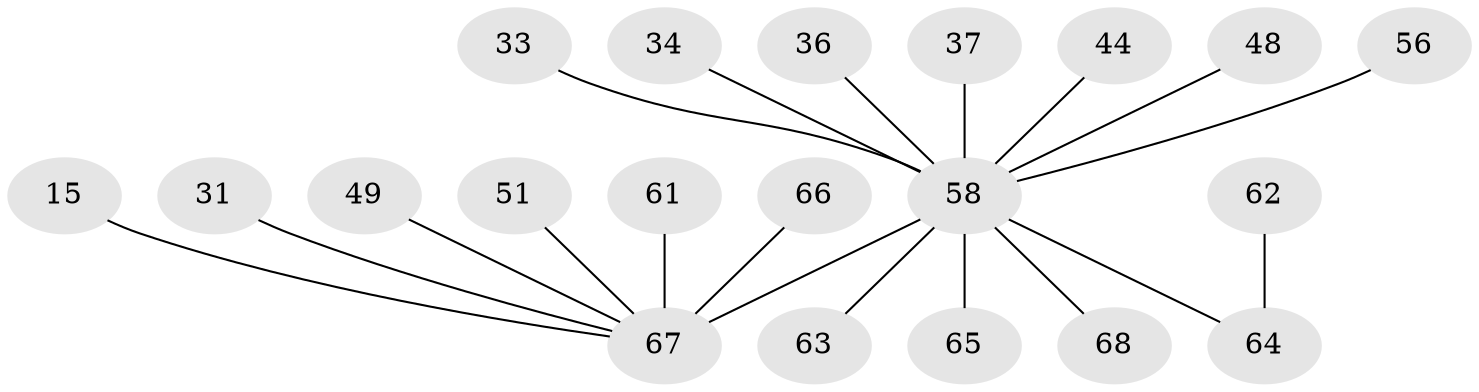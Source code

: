 // original degree distribution, {5: 0.07352941176470588, 4: 0.04411764705882353, 8: 0.029411764705882353, 7: 0.058823529411764705, 3: 0.029411764705882353, 6: 0.014705882352941176, 2: 0.14705882352941177, 9: 0.014705882352941176, 1: 0.5882352941176471}
// Generated by graph-tools (version 1.1) at 2025/57/03/04/25 21:57:19]
// undirected, 20 vertices, 19 edges
graph export_dot {
graph [start="1"]
  node [color=gray90,style=filled];
  15;
  31;
  33;
  34;
  36;
  37;
  44;
  48;
  49;
  51 [super="+45"];
  56;
  58 [super="+17+29+57"];
  61;
  62;
  63 [super="+25"];
  64 [super="+6+18+22"];
  65 [super="+19+41+35+53+54+60"];
  66 [super="+40+12+28+30+43+52+59"];
  67 [super="+50+32+46+47+55+11+42"];
  68;
  15 -- 67 [weight=4];
  31 -- 67;
  33 -- 58;
  34 -- 58;
  36 -- 58;
  37 -- 58;
  44 -- 58;
  48 -- 58;
  49 -- 67;
  51 -- 67;
  56 -- 58;
  58 -- 67 [weight=7];
  58 -- 64 [weight=3];
  58 -- 65;
  58 -- 68;
  58 -- 63;
  61 -- 67;
  62 -- 64;
  66 -- 67 [weight=2];
}
